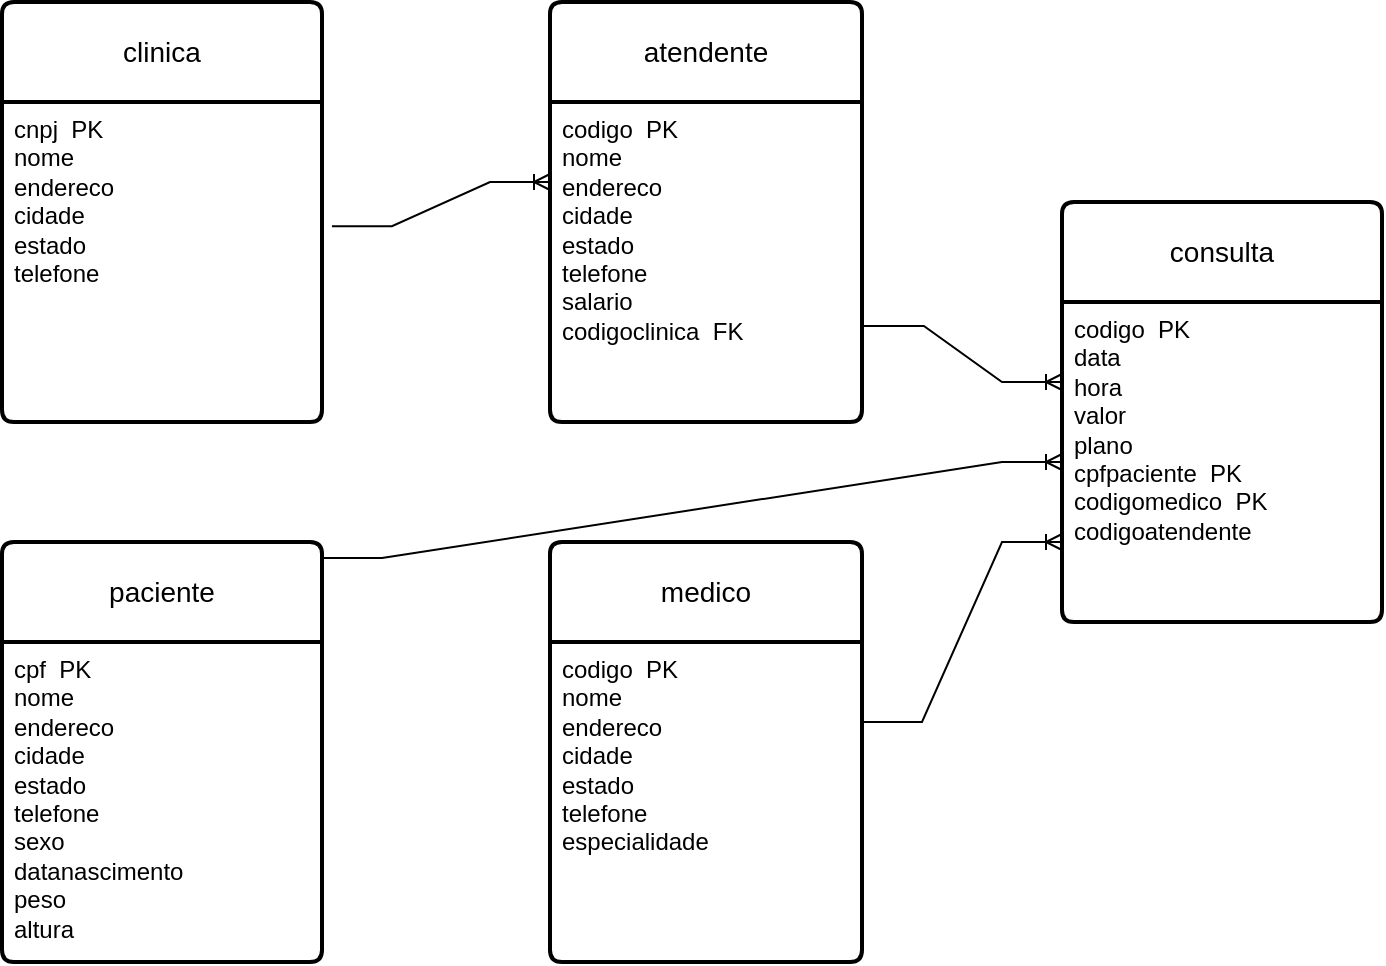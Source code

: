 <mxfile version="24.4.10" type="device">
  <diagram name="Página-1" id="rgMwcmncx--rbOH5GJs5">
    <mxGraphModel dx="880" dy="468" grid="1" gridSize="10" guides="1" tooltips="1" connect="1" arrows="1" fold="1" page="1" pageScale="1" pageWidth="827" pageHeight="1169" math="0" shadow="0">
      <root>
        <mxCell id="0" />
        <mxCell id="1" parent="0" />
        <mxCell id="SqJZauGAwkj8X35IDRZu-1" value="clinica" style="swimlane;childLayout=stackLayout;horizontal=1;startSize=50;horizontalStack=0;rounded=1;fontSize=14;fontStyle=0;strokeWidth=2;resizeParent=0;resizeLast=1;shadow=0;dashed=0;align=center;arcSize=4;whiteSpace=wrap;html=1;" vertex="1" parent="1">
          <mxGeometry x="60" y="40" width="160" height="210" as="geometry" />
        </mxCell>
        <mxCell id="SqJZauGAwkj8X35IDRZu-2" value="cnpj&amp;nbsp; PK&lt;div&gt;nome&lt;/div&gt;&lt;div&gt;endereco&lt;/div&gt;&lt;div&gt;cidade&lt;/div&gt;&lt;div&gt;estado&lt;/div&gt;&lt;div&gt;telefone&lt;/div&gt;" style="align=left;strokeColor=none;fillColor=none;spacingLeft=4;fontSize=12;verticalAlign=top;resizable=0;rotatable=0;part=1;html=1;" vertex="1" parent="SqJZauGAwkj8X35IDRZu-1">
          <mxGeometry y="50" width="160" height="160" as="geometry" />
        </mxCell>
        <mxCell id="SqJZauGAwkj8X35IDRZu-3" value="atendente" style="swimlane;childLayout=stackLayout;horizontal=1;startSize=50;horizontalStack=0;rounded=1;fontSize=14;fontStyle=0;strokeWidth=2;resizeParent=0;resizeLast=1;shadow=0;dashed=0;align=center;arcSize=4;whiteSpace=wrap;html=1;" vertex="1" parent="1">
          <mxGeometry x="334" y="40" width="156" height="210" as="geometry" />
        </mxCell>
        <mxCell id="SqJZauGAwkj8X35IDRZu-4" value="codigo&amp;nbsp; PK&lt;div&gt;nome&lt;/div&gt;&lt;div&gt;endereco&lt;/div&gt;&lt;div&gt;cidade&lt;/div&gt;&lt;div&gt;estado&lt;/div&gt;&lt;div&gt;telefone&lt;/div&gt;&lt;div&gt;salario&lt;/div&gt;&lt;div&gt;codigoclinica&amp;nbsp; FK&lt;/div&gt;" style="align=left;strokeColor=none;fillColor=none;spacingLeft=4;fontSize=12;verticalAlign=top;resizable=0;rotatable=0;part=1;html=1;" vertex="1" parent="SqJZauGAwkj8X35IDRZu-3">
          <mxGeometry y="50" width="156" height="160" as="geometry" />
        </mxCell>
        <mxCell id="SqJZauGAwkj8X35IDRZu-5" value="consulta" style="swimlane;childLayout=stackLayout;horizontal=1;startSize=50;horizontalStack=0;rounded=1;fontSize=14;fontStyle=0;strokeWidth=2;resizeParent=0;resizeLast=1;shadow=0;dashed=0;align=center;arcSize=4;whiteSpace=wrap;html=1;" vertex="1" parent="1">
          <mxGeometry x="590" y="140" width="160" height="210" as="geometry" />
        </mxCell>
        <mxCell id="SqJZauGAwkj8X35IDRZu-6" value="codigo&amp;nbsp; PK&lt;div&gt;data&lt;/div&gt;&lt;div&gt;hora&lt;/div&gt;&lt;div&gt;valor&lt;/div&gt;&lt;div&gt;plano&lt;/div&gt;&lt;div&gt;cpfpaciente&amp;nbsp; PK&lt;/div&gt;&lt;div&gt;codigomedico&amp;nbsp; PK&lt;/div&gt;&lt;div&gt;codigoatendente&lt;/div&gt;" style="align=left;strokeColor=none;fillColor=none;spacingLeft=4;fontSize=12;verticalAlign=top;resizable=0;rotatable=0;part=1;html=1;" vertex="1" parent="SqJZauGAwkj8X35IDRZu-5">
          <mxGeometry y="50" width="160" height="160" as="geometry" />
        </mxCell>
        <mxCell id="SqJZauGAwkj8X35IDRZu-7" value="paciente" style="swimlane;childLayout=stackLayout;horizontal=1;startSize=50;horizontalStack=0;rounded=1;fontSize=14;fontStyle=0;strokeWidth=2;resizeParent=0;resizeLast=1;shadow=0;dashed=0;align=center;arcSize=4;whiteSpace=wrap;html=1;" vertex="1" parent="1">
          <mxGeometry x="60" y="310" width="160" height="210" as="geometry" />
        </mxCell>
        <mxCell id="SqJZauGAwkj8X35IDRZu-8" value="cpf&amp;nbsp; PK&lt;div&gt;nome&lt;/div&gt;&lt;div&gt;endereco&lt;/div&gt;&lt;div&gt;cidade&lt;/div&gt;&lt;div&gt;estado&lt;/div&gt;&lt;div&gt;telefone&lt;/div&gt;&lt;div&gt;sexo&lt;/div&gt;&lt;div&gt;datanascimento&lt;/div&gt;&lt;div&gt;peso&lt;/div&gt;&lt;div&gt;altura&lt;/div&gt;" style="align=left;strokeColor=none;fillColor=none;spacingLeft=4;fontSize=12;verticalAlign=top;resizable=0;rotatable=0;part=1;html=1;" vertex="1" parent="SqJZauGAwkj8X35IDRZu-7">
          <mxGeometry y="50" width="160" height="160" as="geometry" />
        </mxCell>
        <mxCell id="SqJZauGAwkj8X35IDRZu-9" value="medico" style="swimlane;childLayout=stackLayout;horizontal=1;startSize=50;horizontalStack=0;rounded=1;fontSize=14;fontStyle=0;strokeWidth=2;resizeParent=0;resizeLast=1;shadow=0;dashed=0;align=center;arcSize=4;whiteSpace=wrap;html=1;" vertex="1" parent="1">
          <mxGeometry x="334" y="310" width="156" height="210" as="geometry" />
        </mxCell>
        <mxCell id="SqJZauGAwkj8X35IDRZu-10" value="codigo&amp;nbsp; PK&lt;div&gt;nome&lt;br&gt;&lt;div&gt;endereco&lt;/div&gt;&lt;div&gt;cidade&lt;/div&gt;&lt;/div&gt;&lt;div&gt;estado&lt;/div&gt;&lt;div&gt;telefone&lt;/div&gt;&lt;div&gt;especialidade&lt;/div&gt;" style="align=left;strokeColor=none;fillColor=none;spacingLeft=4;fontSize=12;verticalAlign=top;resizable=0;rotatable=0;part=1;html=1;" vertex="1" parent="SqJZauGAwkj8X35IDRZu-9">
          <mxGeometry y="50" width="156" height="160" as="geometry" />
        </mxCell>
        <mxCell id="SqJZauGAwkj8X35IDRZu-11" value="" style="edgeStyle=entityRelationEdgeStyle;fontSize=12;html=1;endArrow=ERoneToMany;rounded=0;exitX=1.031;exitY=0.388;exitDx=0;exitDy=0;exitPerimeter=0;entryX=0;entryY=0.25;entryDx=0;entryDy=0;" edge="1" parent="1" source="SqJZauGAwkj8X35IDRZu-2" target="SqJZauGAwkj8X35IDRZu-4">
          <mxGeometry width="100" height="100" relative="1" as="geometry">
            <mxPoint x="390" y="290" as="sourcePoint" />
            <mxPoint x="490" y="190" as="targetPoint" />
          </mxGeometry>
        </mxCell>
        <mxCell id="SqJZauGAwkj8X35IDRZu-12" value="" style="edgeStyle=entityRelationEdgeStyle;fontSize=12;html=1;endArrow=ERoneToMany;rounded=0;exitX=1.006;exitY=0.7;exitDx=0;exitDy=0;exitPerimeter=0;entryX=0;entryY=0.25;entryDx=0;entryDy=0;" edge="1" parent="1" source="SqJZauGAwkj8X35IDRZu-4" target="SqJZauGAwkj8X35IDRZu-6">
          <mxGeometry width="100" height="100" relative="1" as="geometry">
            <mxPoint x="490" y="202" as="sourcePoint" />
            <mxPoint x="599" y="180" as="targetPoint" />
          </mxGeometry>
        </mxCell>
        <mxCell id="SqJZauGAwkj8X35IDRZu-13" value="" style="edgeStyle=entityRelationEdgeStyle;fontSize=12;html=1;endArrow=ERoneToMany;rounded=0;exitX=1;exitY=0.038;exitDx=0;exitDy=0;exitPerimeter=0;entryX=0;entryY=0.5;entryDx=0;entryDy=0;" edge="1" parent="1" source="SqJZauGAwkj8X35IDRZu-7" target="SqJZauGAwkj8X35IDRZu-6">
          <mxGeometry width="100" height="100" relative="1" as="geometry">
            <mxPoint x="245" y="172" as="sourcePoint" />
            <mxPoint x="354" y="150" as="targetPoint" />
            <Array as="points">
              <mxPoint x="290" y="270" />
            </Array>
          </mxGeometry>
        </mxCell>
        <mxCell id="SqJZauGAwkj8X35IDRZu-14" value="" style="edgeStyle=entityRelationEdgeStyle;fontSize=12;html=1;endArrow=ERoneToMany;rounded=0;exitX=1;exitY=0.25;exitDx=0;exitDy=0;entryX=0;entryY=0.75;entryDx=0;entryDy=0;" edge="1" parent="1" source="SqJZauGAwkj8X35IDRZu-10" target="SqJZauGAwkj8X35IDRZu-6">
          <mxGeometry width="100" height="100" relative="1" as="geometry">
            <mxPoint x="510" y="402" as="sourcePoint" />
            <mxPoint x="619" y="380" as="targetPoint" />
          </mxGeometry>
        </mxCell>
      </root>
    </mxGraphModel>
  </diagram>
</mxfile>
